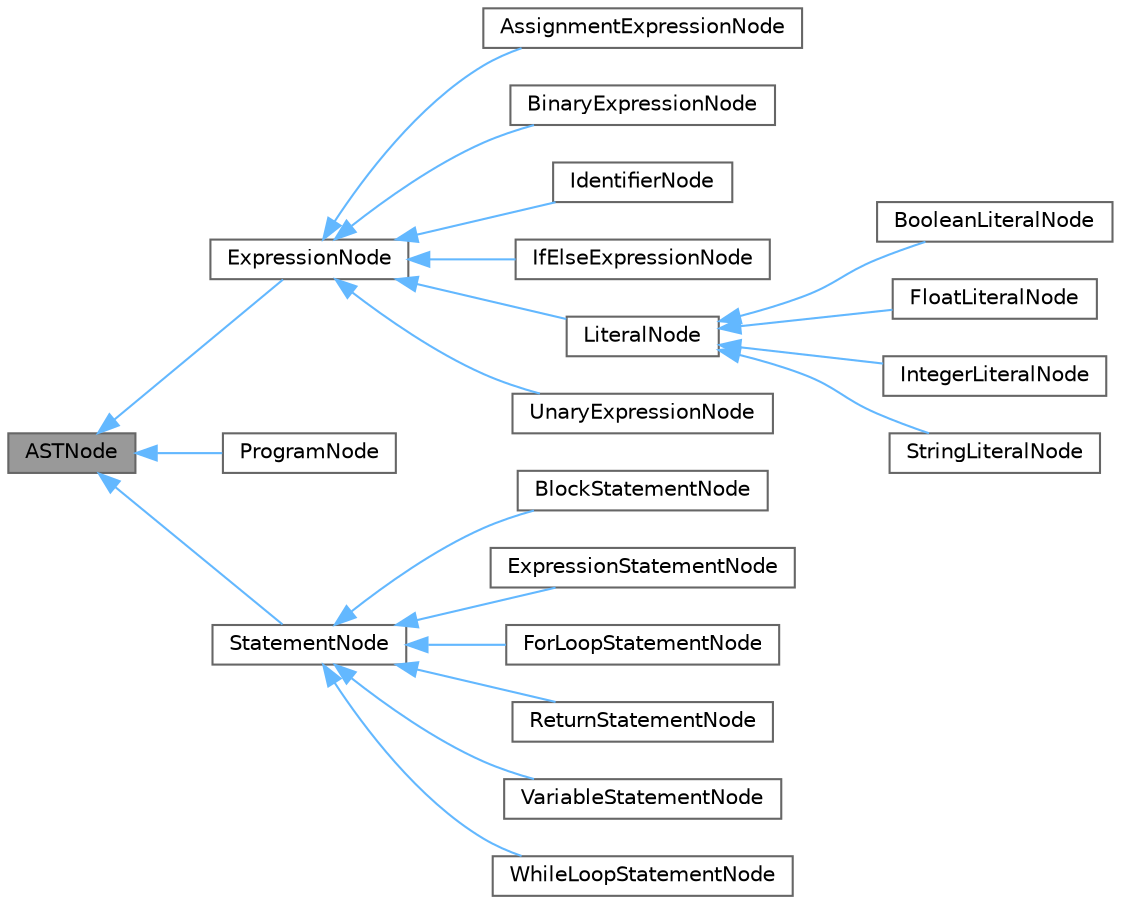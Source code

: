 digraph "ASTNode"
{
 // LATEX_PDF_SIZE
  bgcolor="transparent";
  edge [fontname=Helvetica,fontsize=10,labelfontname=Helvetica,labelfontsize=10];
  node [fontname=Helvetica,fontsize=10,shape=box,height=0.2,width=0.4];
  rankdir="LR";
  Node1 [id="Node000001",label="ASTNode",height=0.2,width=0.4,color="gray40", fillcolor="grey60", style="filled", fontcolor="black",tooltip="Base class of all AST nodes."];
  Node1 -> Node2 [id="edge1_Node000001_Node000002",dir="back",color="steelblue1",style="solid",tooltip=" "];
  Node2 [id="Node000002",label="ExpressionNode",height=0.2,width=0.4,color="gray40", fillcolor="white", style="filled",URL="$structExpressionNode.html",tooltip="Base class for all expressions."];
  Node2 -> Node3 [id="edge2_Node000002_Node000003",dir="back",color="steelblue1",style="solid",tooltip=" "];
  Node3 [id="Node000003",label="AssignmentExpressionNode",height=0.2,width=0.4,color="gray40", fillcolor="white", style="filled",URL="$structAssignmentExpressionNode.html",tooltip="An assignment expression (e.g., x = 5, y = func())"];
  Node2 -> Node4 [id="edge3_Node000002_Node000004",dir="back",color="steelblue1",style="solid",tooltip=" "];
  Node4 [id="Node000004",label="BinaryExpressionNode",height=0.2,width=0.4,color="gray40", fillcolor="white", style="filled",URL="$structBinaryExpressionNode.html",tooltip="A binary expression (e.g., a + b, x == y, etc.)"];
  Node2 -> Node5 [id="edge4_Node000002_Node000005",dir="back",color="steelblue1",style="solid",tooltip=" "];
  Node5 [id="Node000005",label="IdentifierNode",height=0.2,width=0.4,color="gray40", fillcolor="white", style="filled",URL="$structIdentifierNode.html",tooltip="A identifier."];
  Node2 -> Node6 [id="edge5_Node000002_Node000006",dir="back",color="steelblue1",style="solid",tooltip=" "];
  Node6 [id="Node000006",label="IfElseExpressionNode",height=0.2,width=0.4,color="gray40", fillcolor="white", style="filled",URL="$structIfElseExpressionNode.html",tooltip="An if-else expression (e.g., if condition { then_expr } else { else_expr })"];
  Node2 -> Node7 [id="edge6_Node000002_Node000007",dir="back",color="steelblue1",style="solid",tooltip=" "];
  Node7 [id="Node000007",label="LiteralNode",height=0.2,width=0.4,color="gray40", fillcolor="white", style="filled",URL="$structLiteralNode.html",tooltip="Base class for all literals."];
  Node7 -> Node8 [id="edge7_Node000007_Node000008",dir="back",color="steelblue1",style="solid",tooltip=" "];
  Node8 [id="Node000008",label="BooleanLiteralNode",height=0.2,width=0.4,color="gray40", fillcolor="white", style="filled",URL="$structBooleanLiteralNode.html",tooltip="A boolean literal (true or false)"];
  Node7 -> Node9 [id="edge8_Node000007_Node000009",dir="back",color="steelblue1",style="solid",tooltip=" "];
  Node9 [id="Node000009",label="FloatLiteralNode",height=0.2,width=0.4,color="gray40", fillcolor="white", style="filled",URL="$structFloatLiteralNode.html",tooltip="A float literal."];
  Node7 -> Node10 [id="edge9_Node000007_Node000010",dir="back",color="steelblue1",style="solid",tooltip=" "];
  Node10 [id="Node000010",label="IntegerLiteralNode",height=0.2,width=0.4,color="gray40", fillcolor="white", style="filled",URL="$structIntegerLiteralNode.html",tooltip="A integer literal."];
  Node7 -> Node11 [id="edge10_Node000007_Node000011",dir="back",color="steelblue1",style="solid",tooltip=" "];
  Node11 [id="Node000011",label="StringLiteralNode",height=0.2,width=0.4,color="gray40", fillcolor="white", style="filled",URL="$structStringLiteralNode.html",tooltip="A string literal."];
  Node2 -> Node12 [id="edge11_Node000002_Node000012",dir="back",color="steelblue1",style="solid",tooltip=" "];
  Node12 [id="Node000012",label="UnaryExpressionNode",height=0.2,width=0.4,color="gray40", fillcolor="white", style="filled",URL="$structUnaryExpressionNode.html",tooltip="A unary expression (e.g., !x, -y, etc.)"];
  Node1 -> Node13 [id="edge12_Node000001_Node000013",dir="back",color="steelblue1",style="solid",tooltip=" "];
  Node13 [id="Node000013",label="ProgramNode",height=0.2,width=0.4,color="gray40", fillcolor="white", style="filled",URL="$structProgramNode.html",tooltip="The root of all ASTs (sorta like a block statement, but the block is global)"];
  Node1 -> Node14 [id="edge13_Node000001_Node000014",dir="back",color="steelblue1",style="solid",tooltip=" "];
  Node14 [id="Node000014",label="StatementNode",height=0.2,width=0.4,color="gray40", fillcolor="white", style="filled",URL="$structStatementNode.html",tooltip="Base class for all statements."];
  Node14 -> Node15 [id="edge14_Node000014_Node000015",dir="back",color="steelblue1",style="solid",tooltip=" "];
  Node15 [id="Node000015",label="BlockStatementNode",height=0.2,width=0.4,color="gray40", fillcolor="white", style="filled",URL="$structBlockStatementNode.html",tooltip="A block statement { [statements... ] }."];
  Node14 -> Node16 [id="edge15_Node000014_Node000016",dir="back",color="steelblue1",style="solid",tooltip=" "];
  Node16 [id="Node000016",label="ExpressionStatementNode",height=0.2,width=0.4,color="gray40", fillcolor="white", style="filled",URL="$structExpressionStatementNode.html",tooltip="A wrapper around a expression (but it is a statement)"];
  Node14 -> Node17 [id="edge16_Node000014_Node000017",dir="back",color="steelblue1",style="solid",tooltip=" "];
  Node17 [id="Node000017",label="ForLoopStatementNode",height=0.2,width=0.4,color="gray40", fillcolor="white", style="filled",URL="$structForLoopStatementNode.html",tooltip=" "];
  Node14 -> Node18 [id="edge17_Node000014_Node000018",dir="back",color="steelblue1",style="solid",tooltip=" "];
  Node18 [id="Node000018",label="ReturnStatementNode",height=0.2,width=0.4,color="gray40", fillcolor="white", style="filled",URL="$structReturnStatementNode.html",tooltip="A return statement (different from a implicit return, e.g. 5; will become a expression statement,..."];
  Node14 -> Node19 [id="edge18_Node000014_Node000019",dir="back",color="steelblue1",style="solid",tooltip=" "];
  Node19 [id="Node000019",label="VariableStatementNode",height=0.2,width=0.4,color="gray40", fillcolor="white", style="filled",URL="$structVariableStatementNode.html",tooltip="A variable declaration/definition: let immut = 5; var mut = 5; etc."];
  Node14 -> Node20 [id="edge19_Node000014_Node000020",dir="back",color="steelblue1",style="solid",tooltip=" "];
  Node20 [id="Node000020",label="WhileLoopStatementNode",height=0.2,width=0.4,color="gray40", fillcolor="white", style="filled",URL="$structWhileLoopStatementNode.html",tooltip="A while loop (e.g., while x < y { let x = 5 let y = 4;})"];
}
